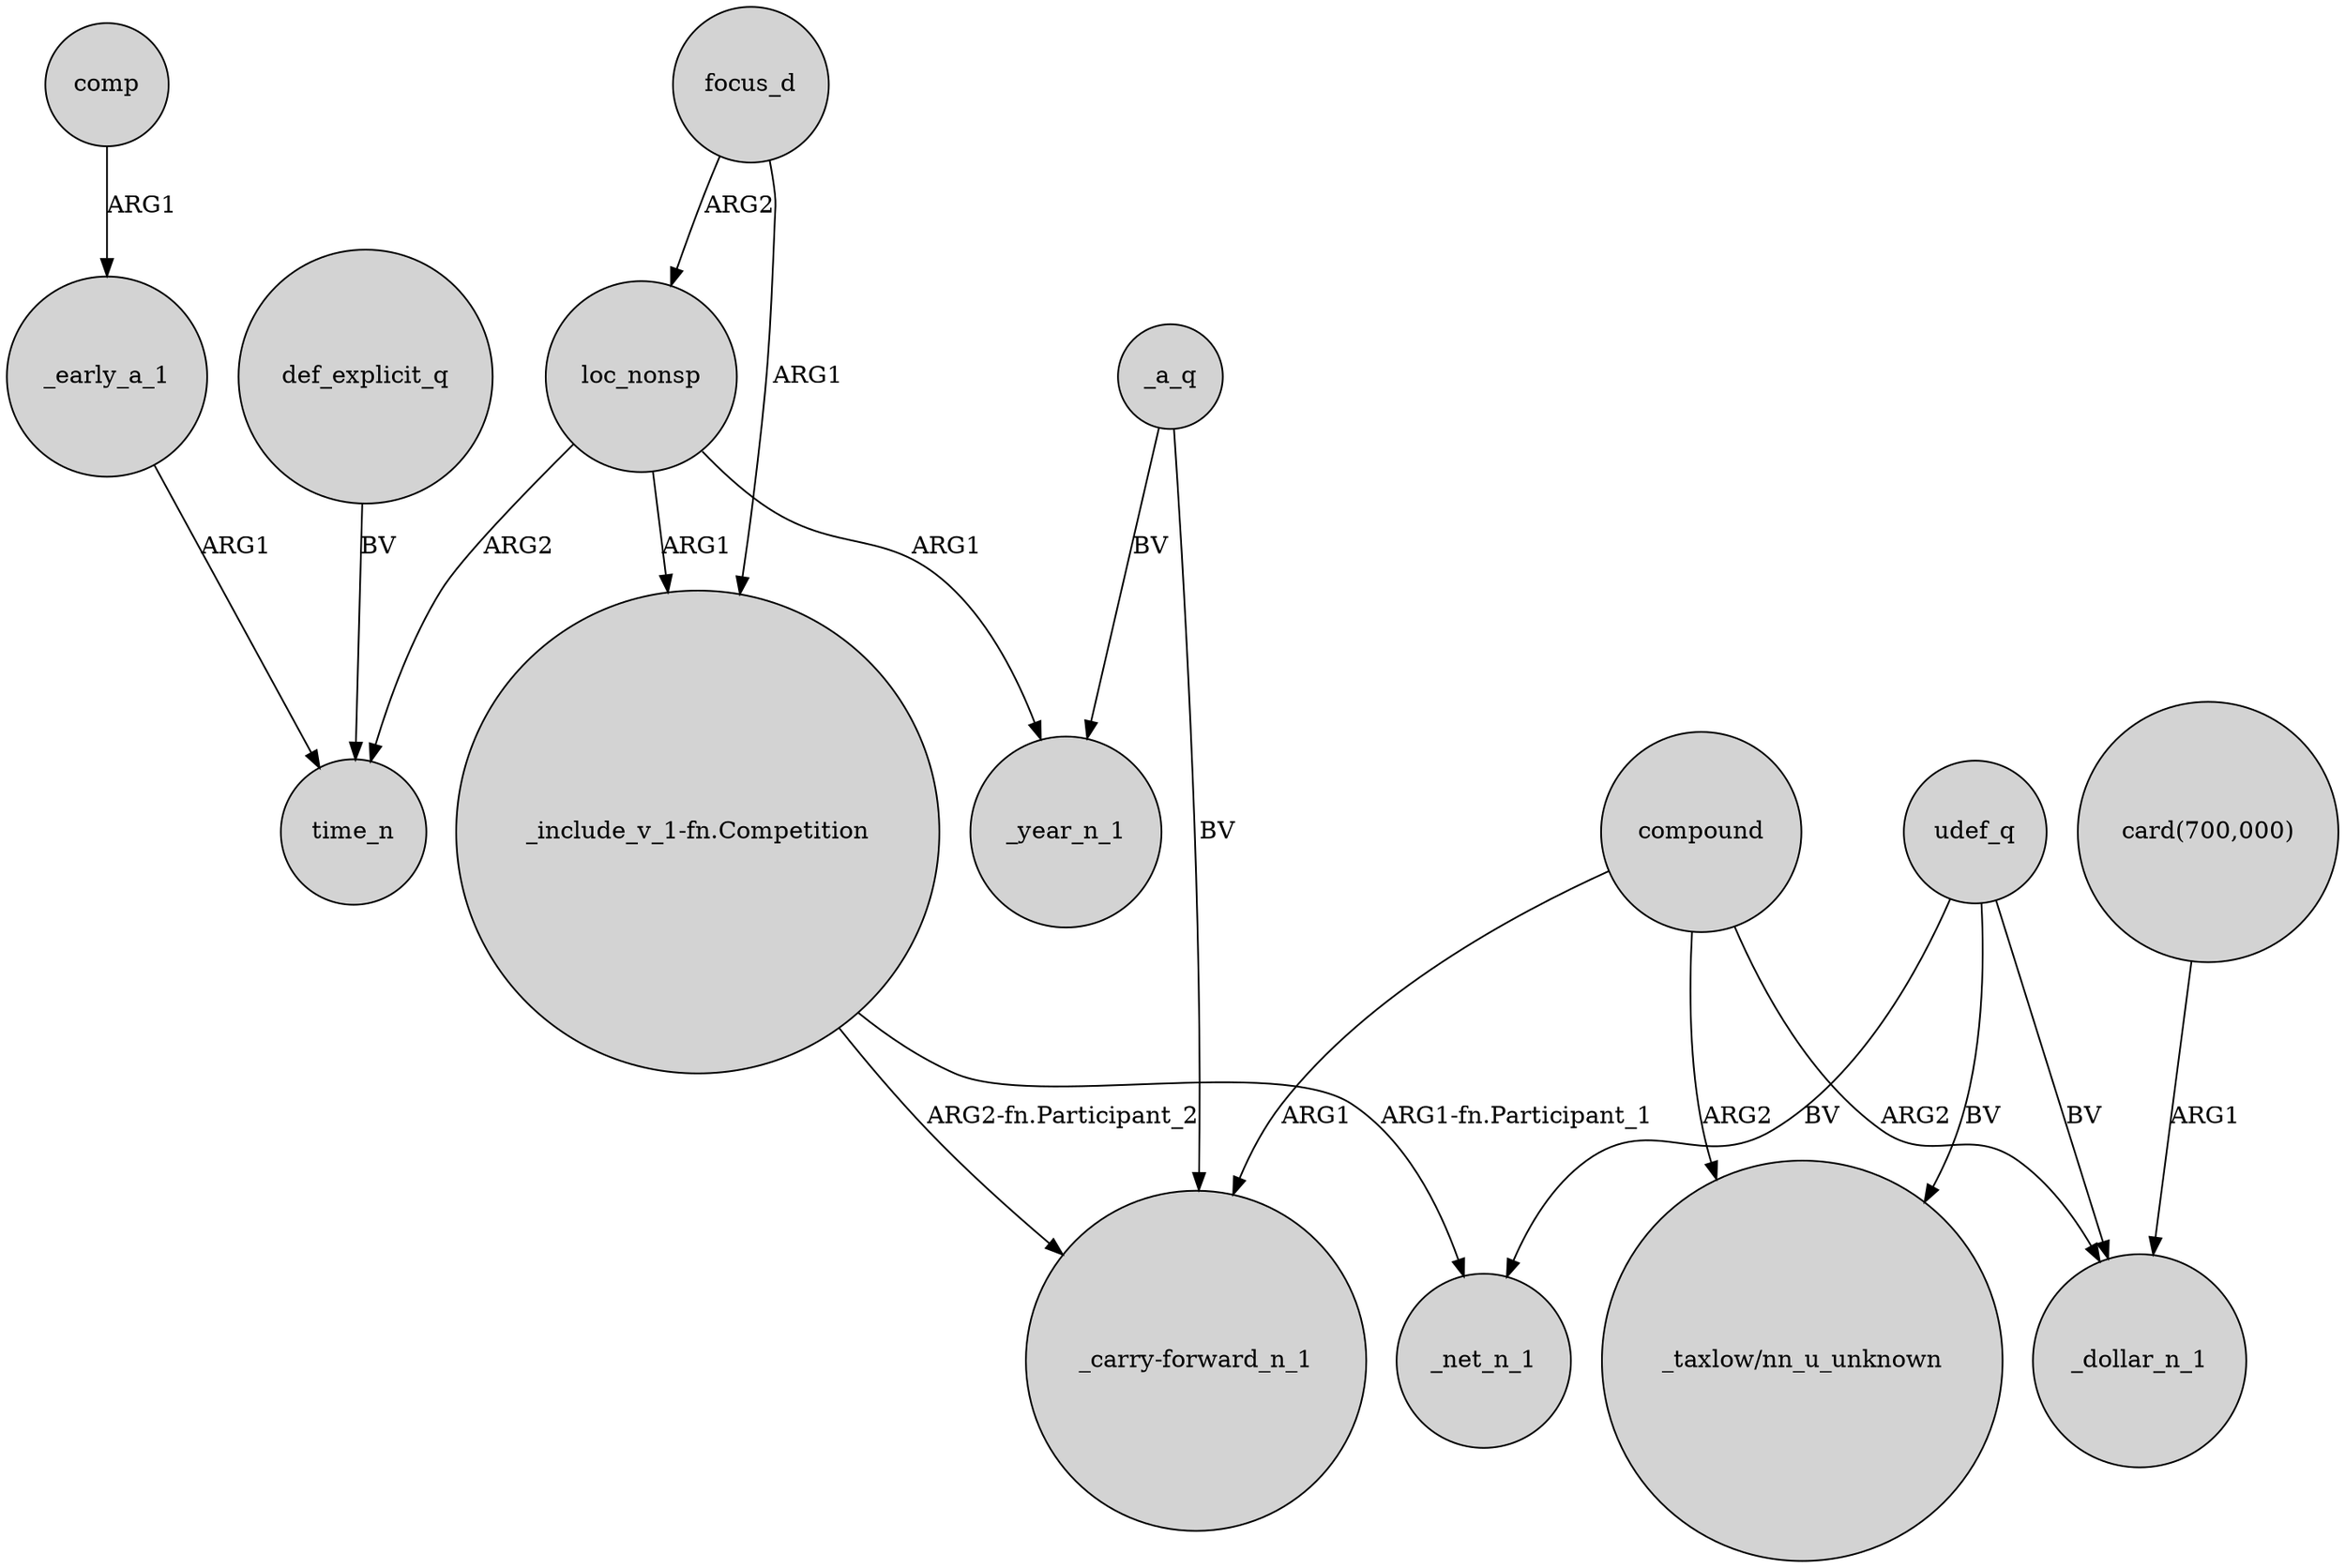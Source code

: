 digraph {
	node [shape=circle style=filled]
	_early_a_1 -> time_n [label=ARG1]
	loc_nonsp -> _year_n_1 [label=ARG1]
	"_include_v_1-fn.Competition" -> "_carry-forward_n_1" [label="ARG2-fn.Participant_2"]
	udef_q -> "_taxlow/nn_u_unknown" [label=BV]
	comp -> _early_a_1 [label=ARG1]
	compound -> _dollar_n_1 [label=ARG2]
	focus_d -> loc_nonsp [label=ARG2]
	_a_q -> _year_n_1 [label=BV]
	"_include_v_1-fn.Competition" -> _net_n_1 [label="ARG1-fn.Participant_1"]
	compound -> "_taxlow/nn_u_unknown" [label=ARG2]
	_a_q -> "_carry-forward_n_1" [label=BV]
	udef_q -> _net_n_1 [label=BV]
	udef_q -> _dollar_n_1 [label=BV]
	"card(700,000)" -> _dollar_n_1 [label=ARG1]
	loc_nonsp -> "_include_v_1-fn.Competition" [label=ARG1]
	focus_d -> "_include_v_1-fn.Competition" [label=ARG1]
	def_explicit_q -> time_n [label=BV]
	loc_nonsp -> time_n [label=ARG2]
	compound -> "_carry-forward_n_1" [label=ARG1]
}
